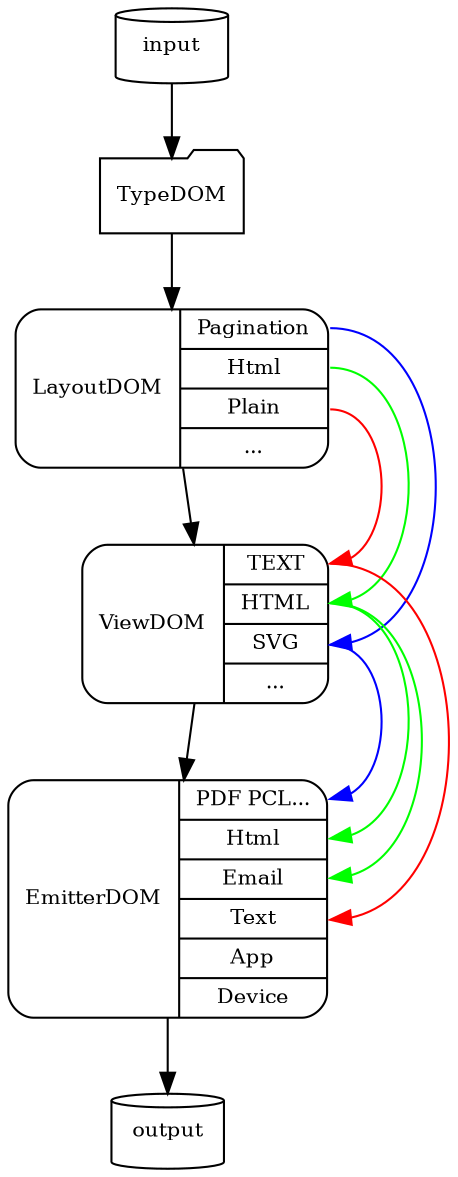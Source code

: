 digraph G {
    splines=true
    compound=true
    Node[shape=folder fontsize=10]
    fontsize=10
    fontcolor=transparent
    /* Entities */
    input,output[shape=cylinder]

    TypeDOM
    LayoutDOM[shape=Mrecord label="LayoutDOM|{<page>Pagination|<html>Html|<text>Plain|...}"]
    ViewDOM[shape=Mrecord label="ViewDOM|{<text>TEXT|<html>HTML|<svg>SVG|...}"]
    EmitterDOM[shape=Mrecord label="EmitterDOM|{<page>PDF PCL...|<html>Html|<email>Email|<text>Text|App|Device}"]
    
    /* Relationships */
    input->TypeDOM
    TypeDOM->LayoutDOM
    LayoutDOM->ViewDOM
    ViewDOM->EmitterDOM
    EmitterDOM->output

    subgraph{
        LayoutDOM:page:e->ViewDOM:svg:e->EmitterDOM:page:e[color=blue]
        LayoutDOM:html:e->ViewDOM:html:e->EmitterDOM:html:e,EmitterDOM:email:e[color=green]
        LayoutDOM:text:e->ViewDOM:text:e->EmitterDOM:text:e[color=red]

    }
    /* Ranks */
    { rank=same };
}